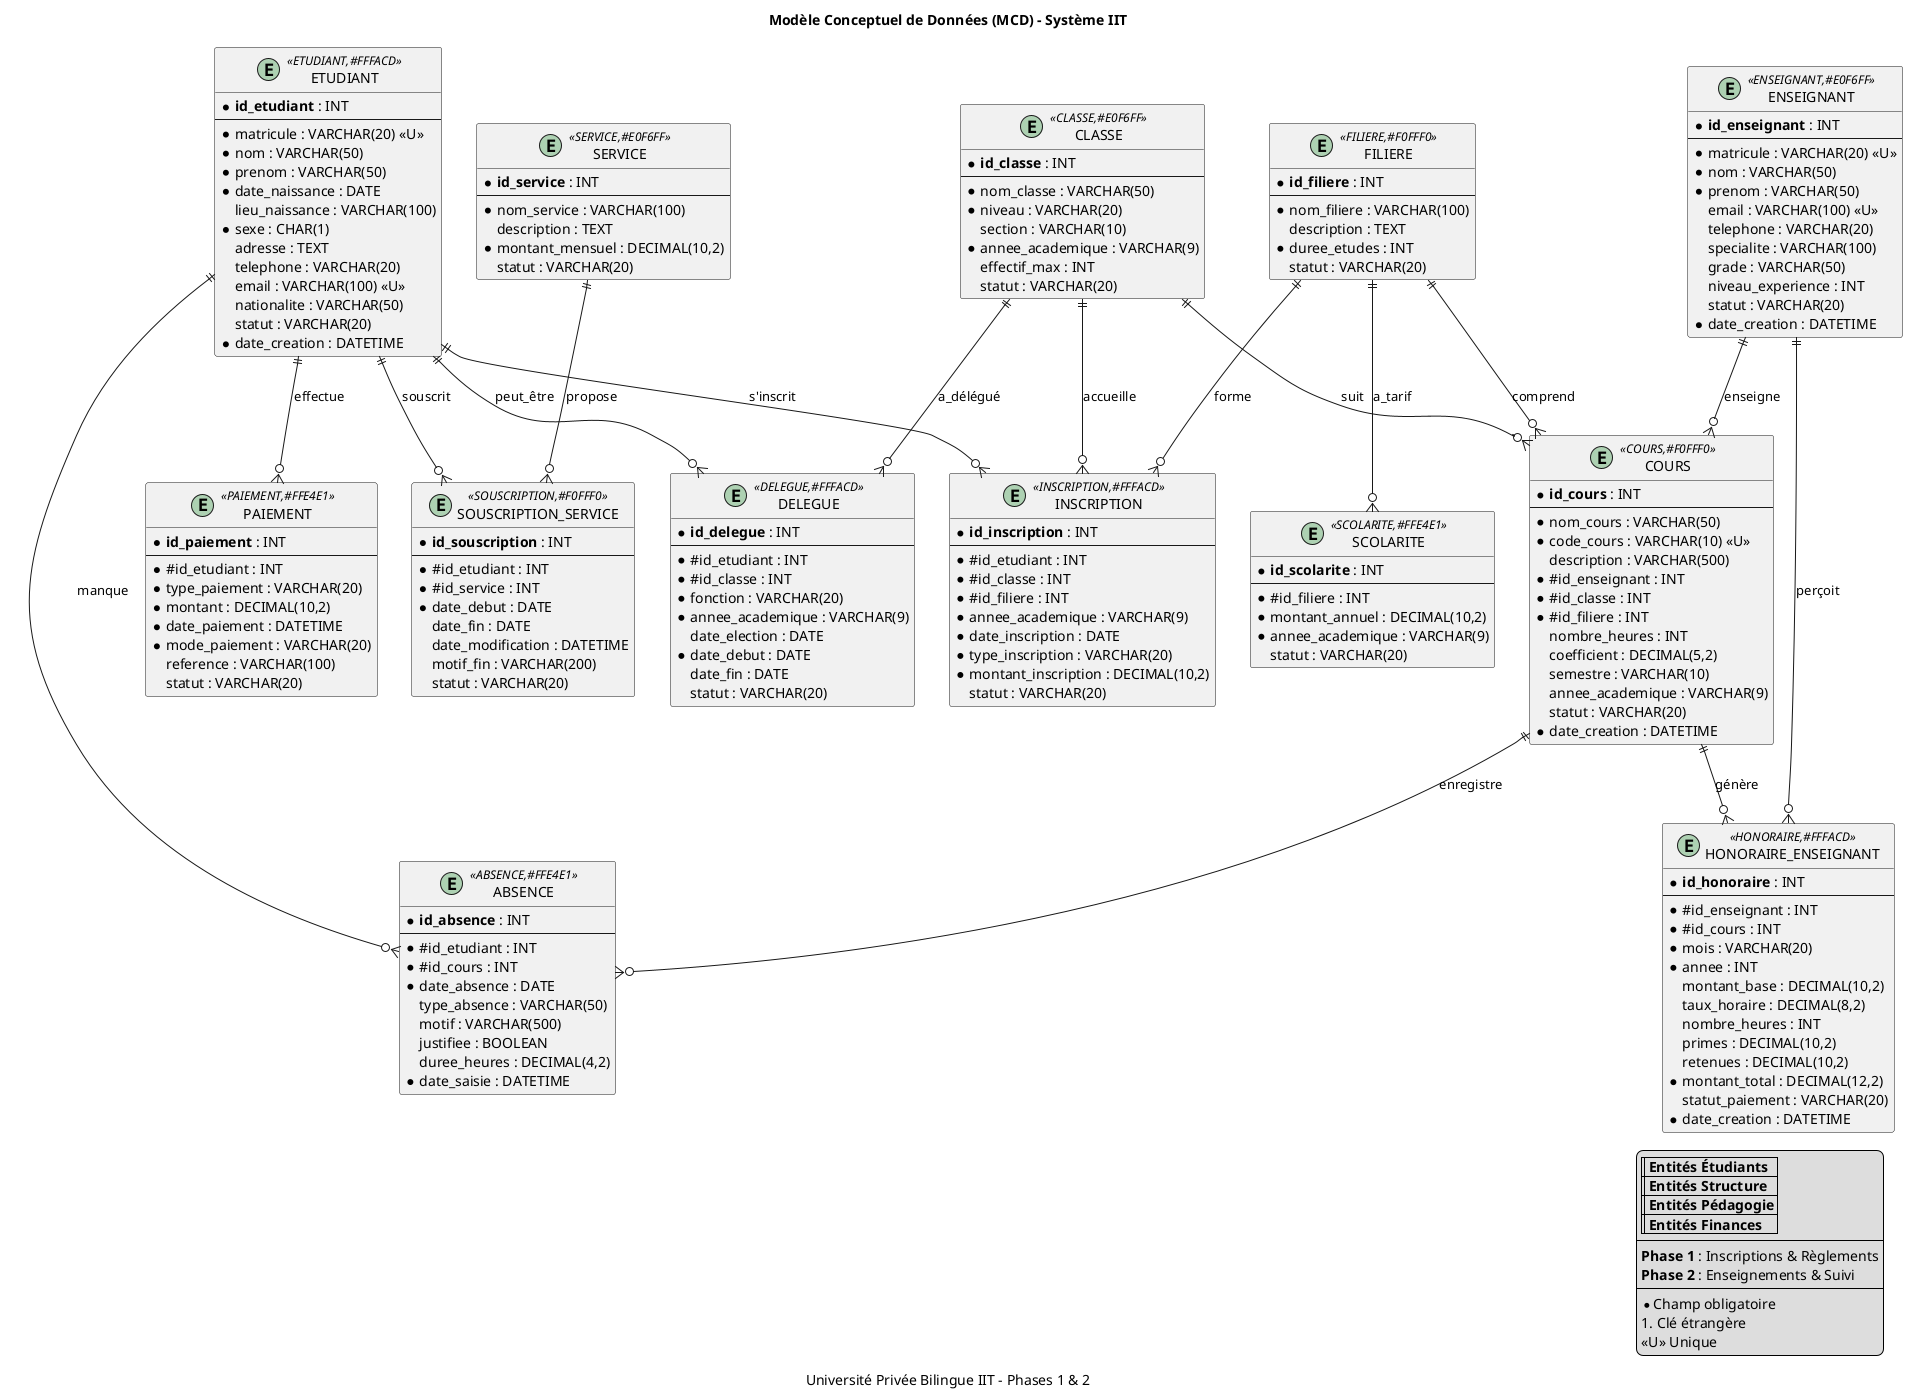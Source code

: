 @startuml MCD_IIT_System
!define LIGHTYELLOW #FFFACD
!define LIGHTBLUE #E0F6FF
!define LIGHTGREEN #F0FFF0
!define LIGHTPINK #FFE4E1

title Modèle Conceptuel de Données (MCD) - Système IIT
caption Université Privée Bilingue IIT - Phases 1 & 2

' ===== ENTITÉS PHASE 1 =====

entity ETUDIANT <<ETUDIANT,LIGHTYELLOW>> {
    * **id_etudiant** : INT
    --
    * matricule : VARCHAR(20) <<U>>
    * nom : VARCHAR(50)
    * prenom : VARCHAR(50)
    * date_naissance : DATE
    lieu_naissance : VARCHAR(100)
    * sexe : CHAR(1)
    adresse : TEXT
    telephone : VARCHAR(20)
    email : VARCHAR(100) <<U>>
    nationalite : VARCHAR(50)
    statut : VARCHAR(20)
    * date_creation : DATETIME
}

entity CLASSE <<CLASSE,LIGHTBLUE>> {
    * **id_classe** : INT
    --
    * nom_classe : VARCHAR(50)
    * niveau : VARCHAR(20)
    section : VARCHAR(10)
    * annee_academique : VARCHAR(9)
    effectif_max : INT
    statut : VARCHAR(20)
}

entity FILIERE <<FILIERE,LIGHTGREEN>> {
    * **id_filiere** : INT
    --
    * nom_filiere : VARCHAR(100)
    description : TEXT
    * duree_etudes : INT
    statut : VARCHAR(20)
}

entity SCOLARITE <<SCOLARITE,LIGHTPINK>> {
    * **id_scolarite** : INT
    --
    * #id_filiere : INT
    * montant_annuel : DECIMAL(10,2)
    * annee_academique : VARCHAR(9)
    statut : VARCHAR(20)
}

entity INSCRIPTION <<INSCRIPTION,LIGHTYELLOW>> {
    * **id_inscription** : INT
    --
    * #id_etudiant : INT
    * #id_classe : INT
    * #id_filiere : INT
    * annee_academique : VARCHAR(9)
    * date_inscription : DATE
    * type_inscription : VARCHAR(20)
    * montant_inscription : DECIMAL(10,2)
    statut : VARCHAR(20)
}

entity SERVICE <<SERVICE,LIGHTBLUE>> {
    * **id_service** : INT
    --
    * nom_service : VARCHAR(100)
    description : TEXT
    * montant_mensuel : DECIMAL(10,2)
    statut : VARCHAR(20)
}

entity SOUSCRIPTION_SERVICE <<SOUSCRIPTION,LIGHTGREEN>> {
    * **id_souscription** : INT
    --
    * #id_etudiant : INT
    * #id_service : INT
    * date_debut : DATE
    date_fin : DATE
    date_modification : DATETIME
    motif_fin : VARCHAR(200)
    statut : VARCHAR(20)
}

entity PAIEMENT <<PAIEMENT,LIGHTPINK>> {
    * **id_paiement** : INT
    --
    * #id_etudiant : INT
    * type_paiement : VARCHAR(20)
    * montant : DECIMAL(10,2)
    * date_paiement : DATETIME
    * mode_paiement : VARCHAR(20)
    reference : VARCHAR(100)
    statut : VARCHAR(20)
}

entity DELEGUE <<DELEGUE,LIGHTYELLOW>> {
    * **id_delegue** : INT
    --
    * #id_etudiant : INT
    * #id_classe : INT
    * fonction : VARCHAR(20)
    * annee_academique : VARCHAR(9)
    date_election : DATE
    * date_debut : DATE
    date_fin : DATE
    statut : VARCHAR(20)
}

' ===== ENTITÉS PHASE 2 =====

entity ENSEIGNANT <<ENSEIGNANT,LIGHTBLUE>> {
    * **id_enseignant** : INT
    --
    * matricule : VARCHAR(20) <<U>>
    * nom : VARCHAR(50)
    * prenom : VARCHAR(50)
    email : VARCHAR(100) <<U>>
    telephone : VARCHAR(20)
    specialite : VARCHAR(100)
    grade : VARCHAR(50)
    niveau_experience : INT
    statut : VARCHAR(20)
    * date_creation : DATETIME
}

entity COURS <<COURS,LIGHTGREEN>> {
    * **id_cours** : INT
    --
    * nom_cours : VARCHAR(50)
    * code_cours : VARCHAR(10) <<U>>
    description : VARCHAR(500)
    * #id_enseignant : INT
    * #id_classe : INT
    * #id_filiere : INT
    nombre_heures : INT
    coefficient : DECIMAL(5,2)
    semestre : VARCHAR(10)
    annee_academique : VARCHAR(9)
    statut : VARCHAR(20)
    * date_creation : DATETIME
}

entity ABSENCE <<ABSENCE,LIGHTPINK>> {
    * **id_absence** : INT
    --
    * #id_etudiant : INT
    * #id_cours : INT
    * date_absence : DATE
    type_absence : VARCHAR(50)
    motif : VARCHAR(500)
    justifiee : BOOLEAN
    duree_heures : DECIMAL(4,2)
    * date_saisie : DATETIME
}

entity HONORAIRE_ENSEIGNANT <<HONORAIRE,LIGHTYELLOW>> {
    * **id_honoraire** : INT
    --
    * #id_enseignant : INT
    * #id_cours : INT
    * mois : VARCHAR(20)
    * annee : INT
    montant_base : DECIMAL(10,2)
    taux_horaire : DECIMAL(8,2)
    nombre_heures : INT
    primes : DECIMAL(10,2)
    retenues : DECIMAL(10,2)
    * montant_total : DECIMAL(12,2)
    statut_paiement : VARCHAR(20)
    * date_creation : DATETIME
}

' ===== RELATIONS =====

' Phase 1 Relations
ETUDIANT ||--o{ INSCRIPTION : "s'inscrit"
CLASSE ||--o{ INSCRIPTION : "accueille"
FILIERE ||--o{ INSCRIPTION : "forme"
FILIERE ||--o{ SCOLARITE : "a_tarif"

ETUDIANT ||--o{ SOUSCRIPTION_SERVICE : "souscrit"
SERVICE ||--o{ SOUSCRIPTION_SERVICE : "propose"

ETUDIANT ||--o{ PAIEMENT : "effectue"

ETUDIANT ||--o{ DELEGUE : "peut_être"
CLASSE ||--o{ DELEGUE : "a_délégué"

' Phase 2 Relations
ENSEIGNANT ||--o{ COURS : "enseigne"
CLASSE ||--o{ COURS : "suit"
FILIERE ||--o{ COURS : "comprend"

ETUDIANT ||--o{ ABSENCE : "manque"
COURS ||--o{ ABSENCE : "enregistre"

ENSEIGNANT ||--o{ HONORAIRE_ENSEIGNANT : "perçoit"
COURS ||--o{ HONORAIRE_ENSEIGNANT : "génère"

' ===== LÉGENDE =====
legend right
    |<color:LIGHTYELLOW>| **Entités Étudiants** |
    |<color:LIGHTBLUE>| **Entités Structure** |
    |<color:LIGHTGREEN>| **Entités Pédagogie** |
    |<color:LIGHTPINK>| **Entités Finances** |
    ----
    **Phase 1** : Inscriptions & Règlements
    **Phase 2** : Enseignements & Suivi
    ----
    * Champ obligatoire
    # Clé étrangère
    <<U>> Unique
endlegend

@enduml
